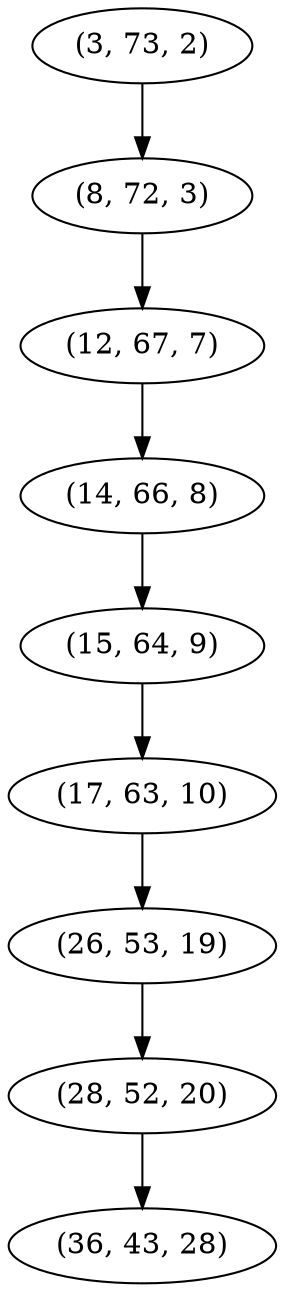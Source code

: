 digraph tree {
    "(3, 73, 2)";
    "(8, 72, 3)";
    "(12, 67, 7)";
    "(14, 66, 8)";
    "(15, 64, 9)";
    "(17, 63, 10)";
    "(26, 53, 19)";
    "(28, 52, 20)";
    "(36, 43, 28)";
    "(3, 73, 2)" -> "(8, 72, 3)";
    "(8, 72, 3)" -> "(12, 67, 7)";
    "(12, 67, 7)" -> "(14, 66, 8)";
    "(14, 66, 8)" -> "(15, 64, 9)";
    "(15, 64, 9)" -> "(17, 63, 10)";
    "(17, 63, 10)" -> "(26, 53, 19)";
    "(26, 53, 19)" -> "(28, 52, 20)";
    "(28, 52, 20)" -> "(36, 43, 28)";
}
